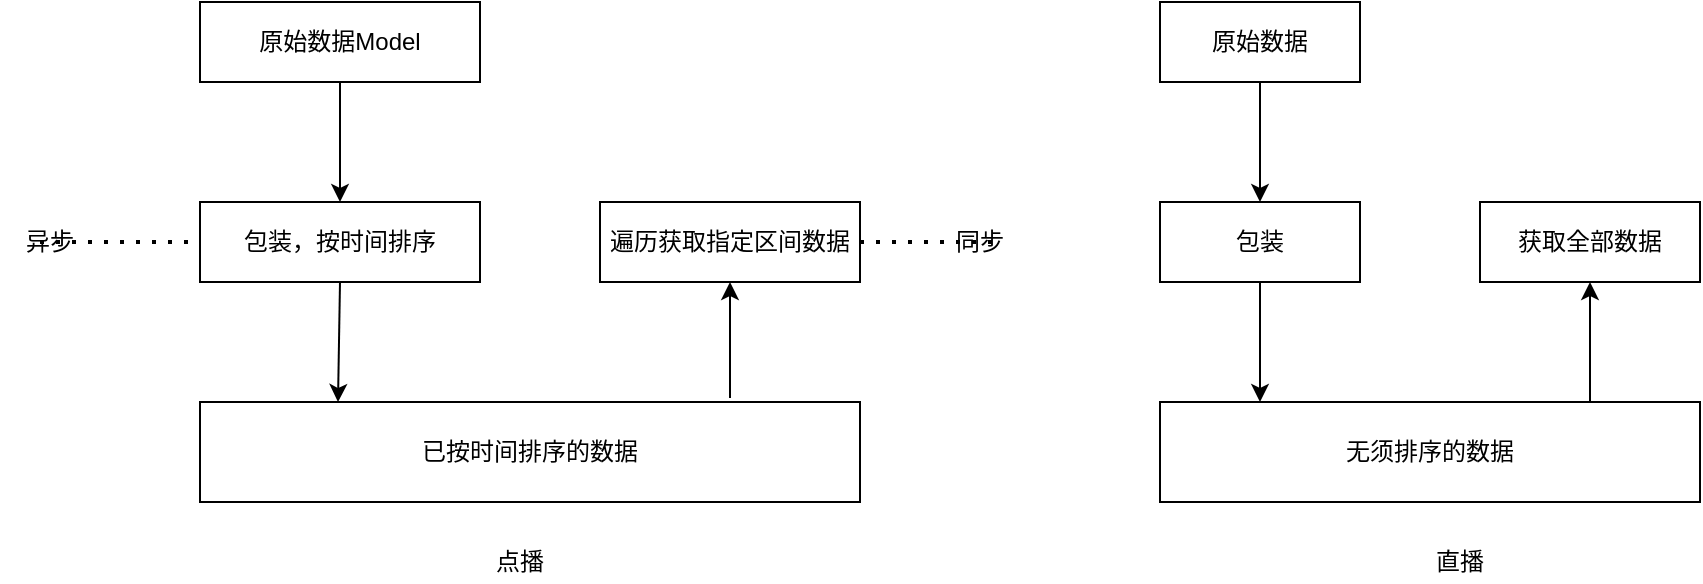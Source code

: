 <mxfile version="14.8.5" type="github">
  <diagram id="qbCwjZTAvUEbzm3qu-Xk" name="Page-1">
    <mxGraphModel dx="884" dy="840" grid="1" gridSize="10" guides="1" tooltips="1" connect="1" arrows="1" fold="1" page="1" pageScale="1" pageWidth="827" pageHeight="1169" math="0" shadow="0">
      <root>
        <mxCell id="0" />
        <mxCell id="1" parent="0" />
        <mxCell id="8_Y5rMz-gokHcOiQOQ6X-1" value="已按时间排序的数据" style="rounded=0;whiteSpace=wrap;html=1;" vertex="1" parent="1">
          <mxGeometry x="200" y="440" width="330" height="50" as="geometry" />
        </mxCell>
        <mxCell id="8_Y5rMz-gokHcOiQOQ6X-2" value="包装，按时间排序" style="rounded=0;whiteSpace=wrap;html=1;" vertex="1" parent="1">
          <mxGeometry x="200" y="340" width="140" height="40" as="geometry" />
        </mxCell>
        <mxCell id="8_Y5rMz-gokHcOiQOQ6X-3" value="原始数据Model" style="rounded=0;whiteSpace=wrap;html=1;" vertex="1" parent="1">
          <mxGeometry x="200" y="240" width="140" height="40" as="geometry" />
        </mxCell>
        <mxCell id="8_Y5rMz-gokHcOiQOQ6X-4" value="遍历获取指定区间数据" style="rounded=0;whiteSpace=wrap;html=1;" vertex="1" parent="1">
          <mxGeometry x="400" y="340" width="130" height="40" as="geometry" />
        </mxCell>
        <mxCell id="8_Y5rMz-gokHcOiQOQ6X-5" value="" style="endArrow=classic;html=1;exitX=0.5;exitY=1;exitDx=0;exitDy=0;entryX=0.5;entryY=0;entryDx=0;entryDy=0;" edge="1" parent="1" source="8_Y5rMz-gokHcOiQOQ6X-3" target="8_Y5rMz-gokHcOiQOQ6X-2">
          <mxGeometry width="50" height="50" relative="1" as="geometry">
            <mxPoint x="380" y="450" as="sourcePoint" />
            <mxPoint x="430" y="400" as="targetPoint" />
          </mxGeometry>
        </mxCell>
        <mxCell id="8_Y5rMz-gokHcOiQOQ6X-6" value="" style="endArrow=classic;html=1;exitX=0.5;exitY=1;exitDx=0;exitDy=0;" edge="1" parent="1" source="8_Y5rMz-gokHcOiQOQ6X-2">
          <mxGeometry width="50" height="50" relative="1" as="geometry">
            <mxPoint x="380" y="450" as="sourcePoint" />
            <mxPoint x="269" y="440" as="targetPoint" />
          </mxGeometry>
        </mxCell>
        <mxCell id="8_Y5rMz-gokHcOiQOQ6X-7" value="" style="endArrow=classic;html=1;entryX=0.5;entryY=1;entryDx=0;entryDy=0;exitX=0.803;exitY=-0.04;exitDx=0;exitDy=0;exitPerimeter=0;" edge="1" parent="1" source="8_Y5rMz-gokHcOiQOQ6X-1" target="8_Y5rMz-gokHcOiQOQ6X-4">
          <mxGeometry width="50" height="50" relative="1" as="geometry">
            <mxPoint x="380" y="450" as="sourcePoint" />
            <mxPoint x="430" y="400" as="targetPoint" />
          </mxGeometry>
        </mxCell>
        <mxCell id="8_Y5rMz-gokHcOiQOQ6X-10" value="" style="endArrow=none;dashed=1;html=1;dashPattern=1 3;strokeWidth=2;" edge="1" parent="1">
          <mxGeometry width="50" height="50" relative="1" as="geometry">
            <mxPoint x="120" y="360" as="sourcePoint" />
            <mxPoint x="200" y="360" as="targetPoint" />
          </mxGeometry>
        </mxCell>
        <mxCell id="8_Y5rMz-gokHcOiQOQ6X-11" value="异步" style="text;html=1;strokeColor=none;fillColor=none;align=center;verticalAlign=middle;whiteSpace=wrap;rounded=0;" vertex="1" parent="1">
          <mxGeometry x="100" y="350" width="50" height="20" as="geometry" />
        </mxCell>
        <mxCell id="8_Y5rMz-gokHcOiQOQ6X-14" value="" style="endArrow=none;dashed=1;html=1;dashPattern=1 3;strokeWidth=2;" edge="1" parent="1">
          <mxGeometry width="50" height="50" relative="1" as="geometry">
            <mxPoint x="530" y="360" as="sourcePoint" />
            <mxPoint x="600" y="360" as="targetPoint" />
          </mxGeometry>
        </mxCell>
        <mxCell id="8_Y5rMz-gokHcOiQOQ6X-15" value="同步" style="text;html=1;strokeColor=none;fillColor=none;align=center;verticalAlign=middle;whiteSpace=wrap;rounded=0;" vertex="1" parent="1">
          <mxGeometry x="570" y="350" width="40" height="20" as="geometry" />
        </mxCell>
        <mxCell id="8_Y5rMz-gokHcOiQOQ6X-16" value="点播" style="text;html=1;strokeColor=none;fillColor=none;align=center;verticalAlign=middle;whiteSpace=wrap;rounded=0;" vertex="1" parent="1">
          <mxGeometry x="340" y="510" width="40" height="20" as="geometry" />
        </mxCell>
        <mxCell id="8_Y5rMz-gokHcOiQOQ6X-18" value="无须排序的数据" style="rounded=0;whiteSpace=wrap;html=1;gradientColor=#ffffff;" vertex="1" parent="1">
          <mxGeometry x="680" y="440" width="270" height="50" as="geometry" />
        </mxCell>
        <mxCell id="8_Y5rMz-gokHcOiQOQ6X-29" style="edgeStyle=orthogonalEdgeStyle;rounded=0;orthogonalLoop=1;jettySize=auto;html=1;exitX=0.5;exitY=1;exitDx=0;exitDy=0;entryX=0.5;entryY=0;entryDx=0;entryDy=0;" edge="1" parent="1" source="8_Y5rMz-gokHcOiQOQ6X-19" target="8_Y5rMz-gokHcOiQOQ6X-20">
          <mxGeometry relative="1" as="geometry" />
        </mxCell>
        <mxCell id="8_Y5rMz-gokHcOiQOQ6X-19" value="原始数据" style="rounded=0;whiteSpace=wrap;html=1;fillColor=#ffffff;gradientColor=#ffffff;" vertex="1" parent="1">
          <mxGeometry x="680" y="240" width="100" height="40" as="geometry" />
        </mxCell>
        <mxCell id="8_Y5rMz-gokHcOiQOQ6X-20" value="包装" style="rounded=0;whiteSpace=wrap;html=1;fillColor=#ffffff;gradientColor=#ffffff;" vertex="1" parent="1">
          <mxGeometry x="680" y="340" width="100" height="40" as="geometry" />
        </mxCell>
        <mxCell id="8_Y5rMz-gokHcOiQOQ6X-25" value="获取全部数据" style="rounded=0;whiteSpace=wrap;html=1;fillColor=#ffffff;gradientColor=#ffffff;" vertex="1" parent="1">
          <mxGeometry x="840" y="340" width="110" height="40" as="geometry" />
        </mxCell>
        <mxCell id="8_Y5rMz-gokHcOiQOQ6X-32" value="" style="endArrow=classic;html=1;entryX=0.5;entryY=1;entryDx=0;entryDy=0;" edge="1" parent="1" target="8_Y5rMz-gokHcOiQOQ6X-25">
          <mxGeometry width="50" height="50" relative="1" as="geometry">
            <mxPoint x="895" y="440" as="sourcePoint" />
            <mxPoint x="930" y="390" as="targetPoint" />
          </mxGeometry>
        </mxCell>
        <mxCell id="8_Y5rMz-gokHcOiQOQ6X-34" value="直播&lt;br&gt;" style="text;html=1;strokeColor=none;fillColor=none;align=center;verticalAlign=middle;whiteSpace=wrap;rounded=0;" vertex="1" parent="1">
          <mxGeometry x="810" y="510" width="40" height="20" as="geometry" />
        </mxCell>
        <mxCell id="8_Y5rMz-gokHcOiQOQ6X-35" value="" style="endArrow=classic;html=1;exitX=0.5;exitY=1;exitDx=0;exitDy=0;" edge="1" parent="1" source="8_Y5rMz-gokHcOiQOQ6X-20">
          <mxGeometry width="50" height="50" relative="1" as="geometry">
            <mxPoint x="740" y="430" as="sourcePoint" />
            <mxPoint x="730" y="440" as="targetPoint" />
          </mxGeometry>
        </mxCell>
      </root>
    </mxGraphModel>
  </diagram>
</mxfile>
